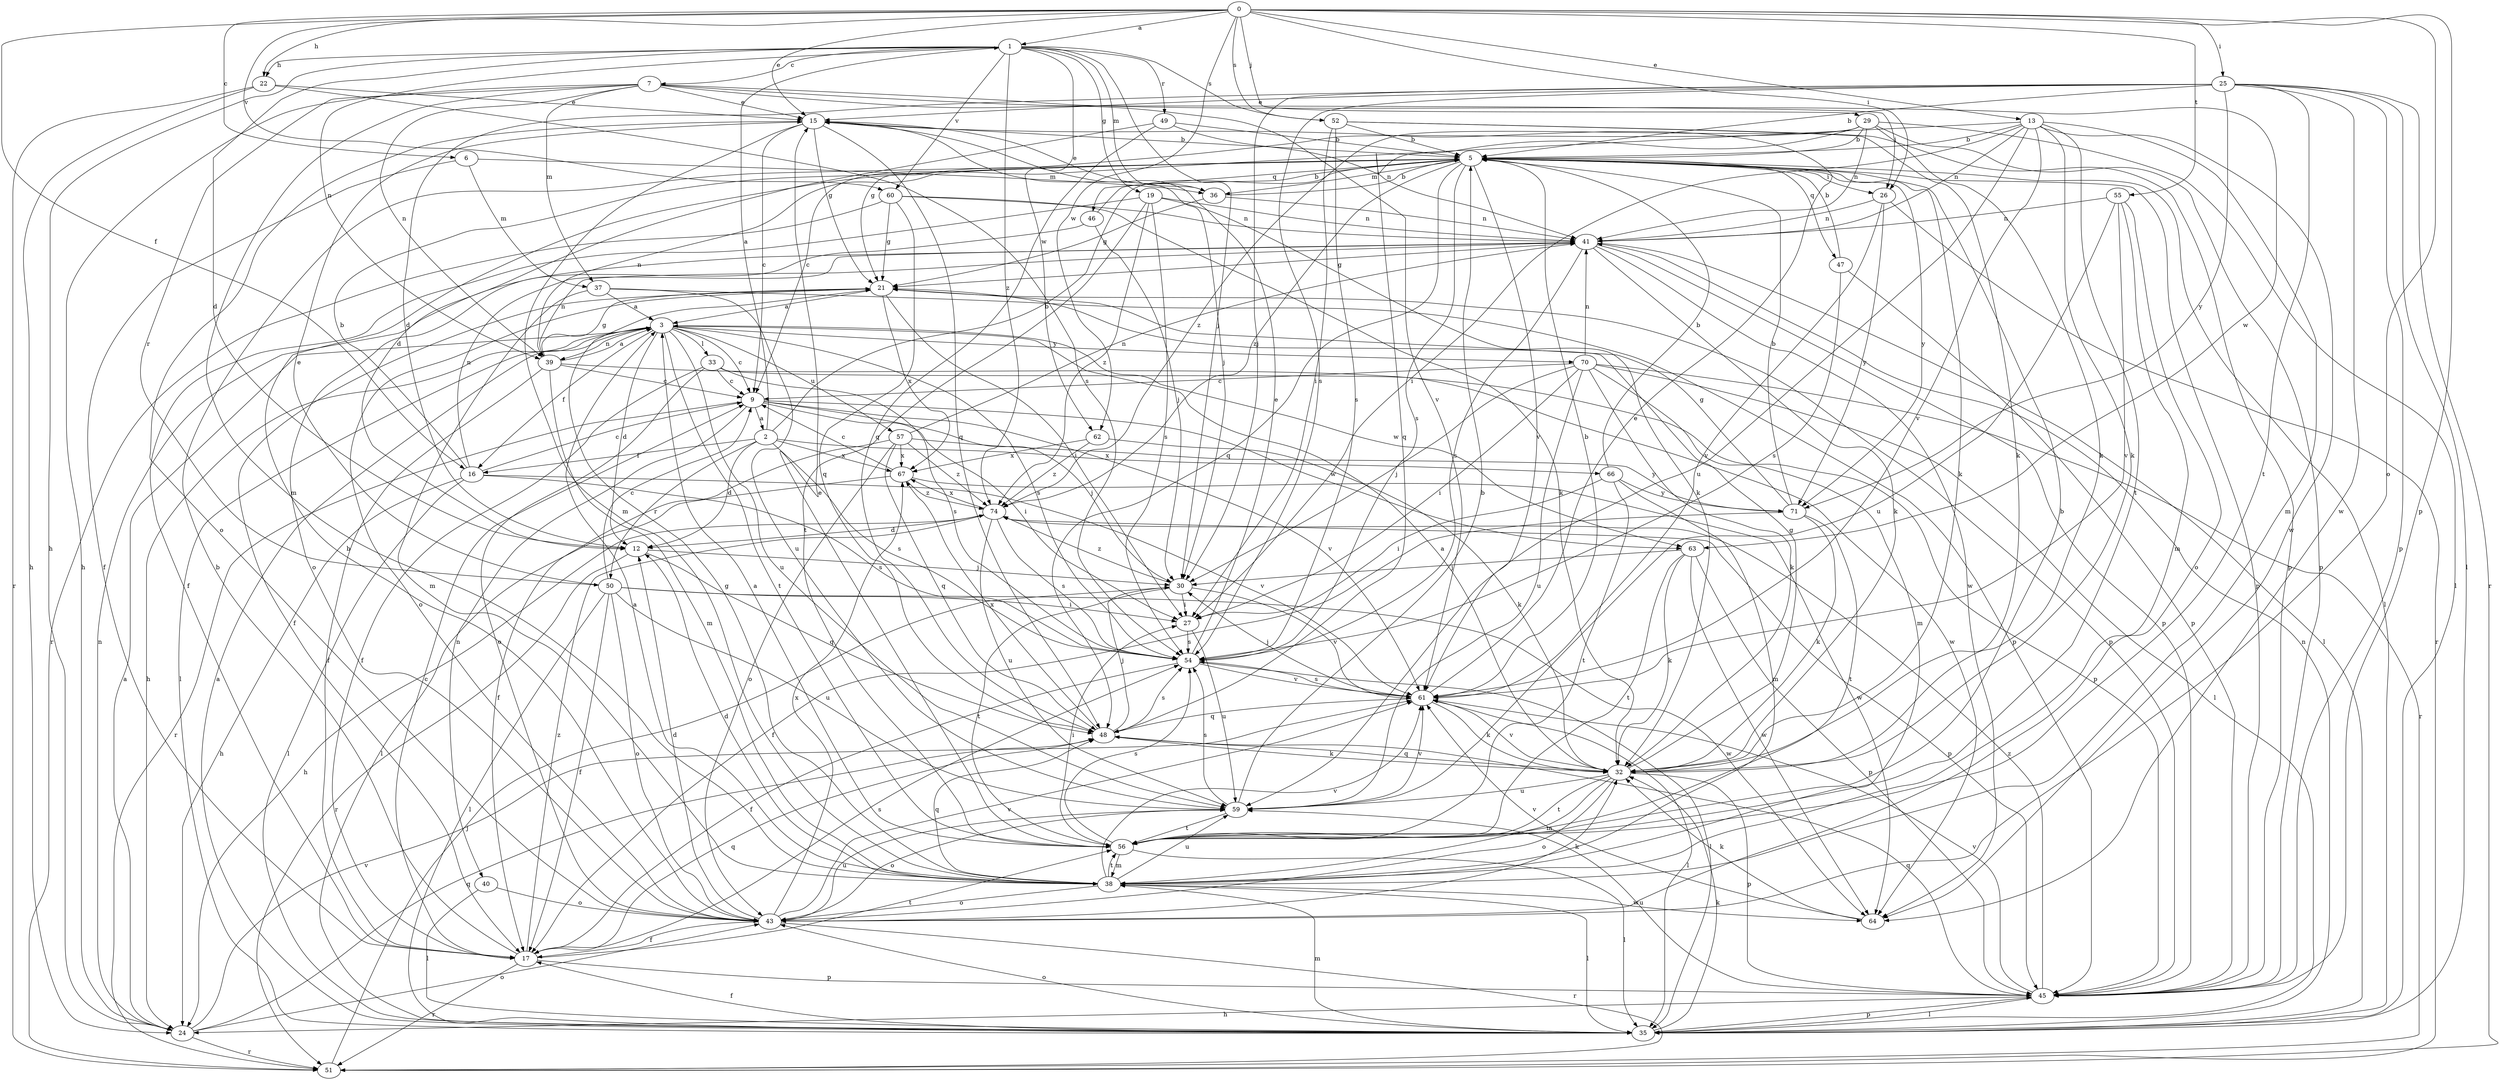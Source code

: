 strict digraph  {
0;
1;
2;
3;
5;
6;
7;
9;
12;
13;
15;
16;
17;
19;
21;
22;
24;
25;
26;
27;
29;
30;
32;
33;
35;
36;
37;
38;
39;
40;
41;
43;
45;
46;
47;
48;
49;
50;
51;
52;
54;
55;
56;
57;
59;
60;
61;
62;
63;
64;
66;
67;
70;
71;
74;
0 -> 1  [label=a];
0 -> 6  [label=c];
0 -> 13  [label=e];
0 -> 15  [label=e];
0 -> 16  [label=f];
0 -> 22  [label=h];
0 -> 25  [label=i];
0 -> 26  [label=i];
0 -> 29  [label=j];
0 -> 43  [label=o];
0 -> 45  [label=p];
0 -> 52  [label=s];
0 -> 55  [label=t];
0 -> 60  [label=v];
0 -> 62  [label=w];
1 -> 7  [label=c];
1 -> 12  [label=d];
1 -> 19  [label=g];
1 -> 22  [label=h];
1 -> 24  [label=h];
1 -> 30  [label=j];
1 -> 36  [label=m];
1 -> 39  [label=n];
1 -> 49  [label=r];
1 -> 52  [label=s];
1 -> 60  [label=v];
1 -> 62  [label=w];
1 -> 74  [label=z];
2 -> 1  [label=a];
2 -> 5  [label=b];
2 -> 12  [label=d];
2 -> 16  [label=f];
2 -> 50  [label=r];
2 -> 54  [label=s];
2 -> 66  [label=x];
2 -> 67  [label=x];
3 -> 9  [label=c];
3 -> 12  [label=d];
3 -> 16  [label=f];
3 -> 24  [label=h];
3 -> 33  [label=l];
3 -> 35  [label=l];
3 -> 39  [label=n];
3 -> 54  [label=s];
3 -> 56  [label=t];
3 -> 57  [label=u];
3 -> 59  [label=u];
3 -> 63  [label=w];
3 -> 70  [label=y];
5 -> 26  [label=i];
5 -> 32  [label=k];
5 -> 35  [label=l];
5 -> 36  [label=m];
5 -> 39  [label=n];
5 -> 45  [label=p];
5 -> 46  [label=q];
5 -> 47  [label=q];
5 -> 48  [label=q];
5 -> 54  [label=s];
5 -> 61  [label=v];
5 -> 71  [label=y];
5 -> 74  [label=z];
6 -> 17  [label=f];
6 -> 36  [label=m];
6 -> 37  [label=m];
7 -> 15  [label=e];
7 -> 24  [label=h];
7 -> 26  [label=i];
7 -> 37  [label=m];
7 -> 38  [label=m];
7 -> 39  [label=n];
7 -> 50  [label=r];
7 -> 61  [label=v];
7 -> 63  [label=w];
9 -> 2  [label=a];
9 -> 27  [label=i];
9 -> 30  [label=j];
9 -> 40  [label=n];
9 -> 51  [label=r];
9 -> 61  [label=v];
9 -> 63  [label=w];
12 -> 30  [label=j];
12 -> 48  [label=q];
12 -> 51  [label=r];
13 -> 5  [label=b];
13 -> 9  [label=c];
13 -> 27  [label=i];
13 -> 32  [label=k];
13 -> 38  [label=m];
13 -> 41  [label=n];
13 -> 56  [label=t];
13 -> 59  [label=u];
13 -> 61  [label=v];
13 -> 64  [label=w];
15 -> 5  [label=b];
15 -> 9  [label=c];
15 -> 21  [label=g];
15 -> 30  [label=j];
15 -> 38  [label=m];
15 -> 43  [label=o];
15 -> 48  [label=q];
16 -> 5  [label=b];
16 -> 9  [label=c];
16 -> 24  [label=h];
16 -> 35  [label=l];
16 -> 41  [label=n];
16 -> 54  [label=s];
16 -> 61  [label=v];
17 -> 5  [label=b];
17 -> 9  [label=c];
17 -> 45  [label=p];
17 -> 48  [label=q];
17 -> 51  [label=r];
17 -> 54  [label=s];
17 -> 56  [label=t];
17 -> 74  [label=z];
19 -> 17  [label=f];
19 -> 32  [label=k];
19 -> 41  [label=n];
19 -> 54  [label=s];
19 -> 56  [label=t];
19 -> 74  [label=z];
21 -> 3  [label=a];
21 -> 17  [label=f];
21 -> 27  [label=i];
21 -> 43  [label=o];
21 -> 45  [label=p];
21 -> 67  [label=x];
22 -> 15  [label=e];
22 -> 24  [label=h];
22 -> 51  [label=r];
22 -> 54  [label=s];
24 -> 3  [label=a];
24 -> 41  [label=n];
24 -> 43  [label=o];
24 -> 48  [label=q];
24 -> 51  [label=r];
24 -> 61  [label=v];
25 -> 5  [label=b];
25 -> 12  [label=d];
25 -> 15  [label=e];
25 -> 30  [label=j];
25 -> 35  [label=l];
25 -> 45  [label=p];
25 -> 51  [label=r];
25 -> 54  [label=s];
25 -> 56  [label=t];
25 -> 64  [label=w];
25 -> 71  [label=y];
26 -> 41  [label=n];
26 -> 51  [label=r];
26 -> 61  [label=v];
26 -> 71  [label=y];
27 -> 54  [label=s];
27 -> 59  [label=u];
29 -> 5  [label=b];
29 -> 21  [label=g];
29 -> 32  [label=k];
29 -> 35  [label=l];
29 -> 41  [label=n];
29 -> 45  [label=p];
29 -> 48  [label=q];
29 -> 74  [label=z];
30 -> 27  [label=i];
30 -> 56  [label=t];
30 -> 61  [label=v];
30 -> 74  [label=z];
32 -> 3  [label=a];
32 -> 21  [label=g];
32 -> 38  [label=m];
32 -> 43  [label=o];
32 -> 45  [label=p];
32 -> 48  [label=q];
32 -> 56  [label=t];
32 -> 59  [label=u];
32 -> 61  [label=v];
33 -> 9  [label=c];
33 -> 17  [label=f];
33 -> 43  [label=o];
33 -> 54  [label=s];
33 -> 64  [label=w];
35 -> 3  [label=a];
35 -> 17  [label=f];
35 -> 32  [label=k];
35 -> 38  [label=m];
35 -> 41  [label=n];
35 -> 43  [label=o];
35 -> 45  [label=p];
36 -> 5  [label=b];
36 -> 15  [label=e];
36 -> 21  [label=g];
36 -> 41  [label=n];
37 -> 3  [label=a];
37 -> 38  [label=m];
37 -> 45  [label=p];
37 -> 59  [label=u];
38 -> 3  [label=a];
38 -> 12  [label=d];
38 -> 21  [label=g];
38 -> 35  [label=l];
38 -> 43  [label=o];
38 -> 48  [label=q];
38 -> 56  [label=t];
38 -> 59  [label=u];
38 -> 61  [label=v];
38 -> 64  [label=w];
39 -> 3  [label=a];
39 -> 9  [label=c];
39 -> 17  [label=f];
39 -> 21  [label=g];
39 -> 38  [label=m];
39 -> 41  [label=n];
39 -> 45  [label=p];
40 -> 35  [label=l];
40 -> 43  [label=o];
41 -> 21  [label=g];
41 -> 32  [label=k];
41 -> 35  [label=l];
41 -> 45  [label=p];
41 -> 54  [label=s];
41 -> 64  [label=w];
43 -> 5  [label=b];
43 -> 12  [label=d];
43 -> 17  [label=f];
43 -> 32  [label=k];
43 -> 51  [label=r];
43 -> 59  [label=u];
43 -> 61  [label=v];
43 -> 67  [label=x];
45 -> 24  [label=h];
45 -> 35  [label=l];
45 -> 48  [label=q];
45 -> 59  [label=u];
45 -> 61  [label=v];
45 -> 74  [label=z];
46 -> 5  [label=b];
46 -> 30  [label=j];
46 -> 43  [label=o];
47 -> 5  [label=b];
47 -> 45  [label=p];
47 -> 54  [label=s];
48 -> 30  [label=j];
48 -> 32  [label=k];
48 -> 54  [label=s];
48 -> 67  [label=x];
49 -> 5  [label=b];
49 -> 12  [label=d];
49 -> 41  [label=n];
49 -> 48  [label=q];
50 -> 9  [label=c];
50 -> 15  [label=e];
50 -> 17  [label=f];
50 -> 27  [label=i];
50 -> 35  [label=l];
50 -> 43  [label=o];
50 -> 59  [label=u];
50 -> 64  [label=w];
51 -> 30  [label=j];
52 -> 5  [label=b];
52 -> 27  [label=i];
52 -> 32  [label=k];
52 -> 45  [label=p];
52 -> 54  [label=s];
54 -> 15  [label=e];
54 -> 17  [label=f];
54 -> 35  [label=l];
54 -> 61  [label=v];
55 -> 38  [label=m];
55 -> 41  [label=n];
55 -> 43  [label=o];
55 -> 59  [label=u];
55 -> 61  [label=v];
56 -> 3  [label=a];
56 -> 5  [label=b];
56 -> 15  [label=e];
56 -> 27  [label=i];
56 -> 35  [label=l];
56 -> 38  [label=m];
56 -> 54  [label=s];
57 -> 17  [label=f];
57 -> 41  [label=n];
57 -> 43  [label=o];
57 -> 48  [label=q];
57 -> 67  [label=x];
57 -> 71  [label=y];
57 -> 74  [label=z];
59 -> 5  [label=b];
59 -> 43  [label=o];
59 -> 54  [label=s];
59 -> 56  [label=t];
59 -> 61  [label=v];
60 -> 21  [label=g];
60 -> 32  [label=k];
60 -> 41  [label=n];
60 -> 48  [label=q];
60 -> 51  [label=r];
61 -> 5  [label=b];
61 -> 15  [label=e];
61 -> 30  [label=j];
61 -> 32  [label=k];
61 -> 35  [label=l];
61 -> 48  [label=q];
61 -> 54  [label=s];
62 -> 32  [label=k];
62 -> 67  [label=x];
62 -> 74  [label=z];
63 -> 30  [label=j];
63 -> 32  [label=k];
63 -> 45  [label=p];
63 -> 56  [label=t];
63 -> 64  [label=w];
64 -> 32  [label=k];
64 -> 61  [label=v];
66 -> 5  [label=b];
66 -> 27  [label=i];
66 -> 38  [label=m];
66 -> 56  [label=t];
66 -> 71  [label=y];
67 -> 9  [label=c];
67 -> 35  [label=l];
67 -> 64  [label=w];
67 -> 74  [label=z];
70 -> 9  [label=c];
70 -> 27  [label=i];
70 -> 30  [label=j];
70 -> 32  [label=k];
70 -> 35  [label=l];
70 -> 38  [label=m];
70 -> 41  [label=n];
70 -> 51  [label=r];
70 -> 59  [label=u];
71 -> 5  [label=b];
71 -> 17  [label=f];
71 -> 21  [label=g];
71 -> 32  [label=k];
71 -> 56  [label=t];
74 -> 12  [label=d];
74 -> 24  [label=h];
74 -> 45  [label=p];
74 -> 54  [label=s];
74 -> 59  [label=u];
74 -> 67  [label=x];
}
